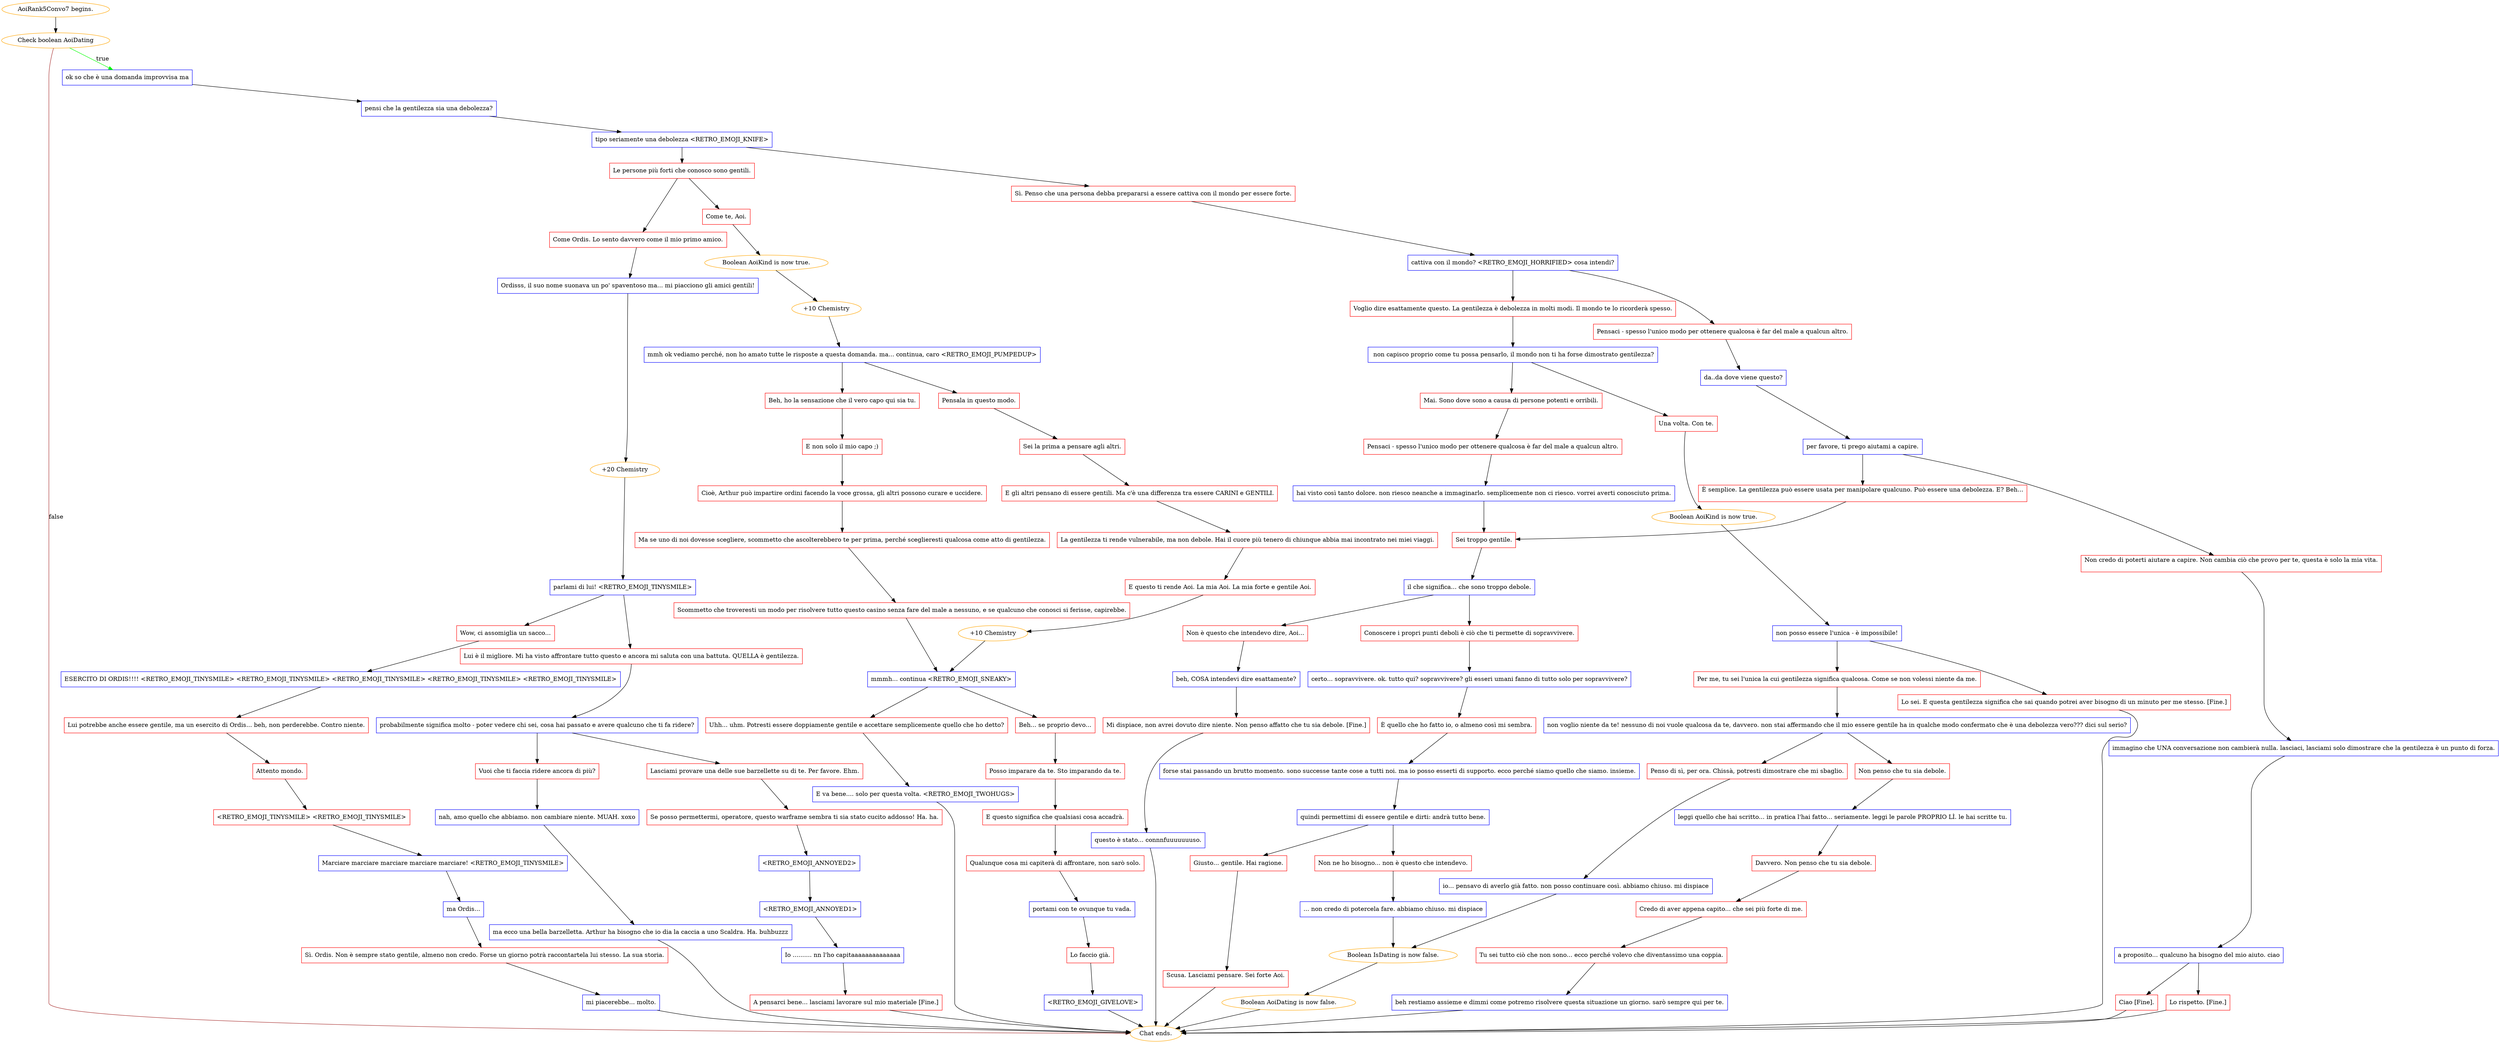 digraph {
	"AoiRank5Convo7 begins." [color=orange];
		"AoiRank5Convo7 begins." -> j2617805464;
	j2617805464 [label="Check boolean AoiDating",color=orange];
		j2617805464 -> j1392619073 [label=true,color=green];
		j2617805464 -> "Chat ends." [label=false,color=brown];
	j1392619073 [label="ok so che è una domanda improvvisa ma",shape=box,color=blue];
		j1392619073 -> j1554380199;
	"Chat ends." [color=orange];
	j1554380199 [label="pensi che la gentilezza sia una debolezza?",shape=box,color=blue];
		j1554380199 -> j2044274819;
	j2044274819 [label="tipo seriamente una debolezza <RETRO_EMOJI_KNIFE>",shape=box,color=blue];
		j2044274819 -> j2860586662;
		j2044274819 -> j1319228783;
	j2860586662 [label="Le persone più forti che conosco sono gentili.",shape=box,color=red];
		j2860586662 -> j486834576;
		j2860586662 -> j3099265560;
	j1319228783 [label="Sì. Penso che una persona debba prepararsi a essere cattiva con il mondo per essere forte.",shape=box,color=red];
		j1319228783 -> j1919122384;
	j486834576 [label="Come te, Aoi.",shape=box,color=red];
		j486834576 -> j3352282585;
	j3099265560 [label="Come Ordis. Lo sento davvero come il mio primo amico.",shape=box,color=red];
		j3099265560 -> j2309985486;
	j1919122384 [label="cattiva con il mondo? <RETRO_EMOJI_HORRIFIED> cosa intendi?",shape=box,color=blue];
		j1919122384 -> j2664010308;
		j1919122384 -> j3491582873;
	j3352282585 [label="Boolean AoiKind is now true.",color=orange];
		j3352282585 -> j2710167867;
	j2309985486 [label="Ordisss, il suo nome suonava un po' spaventoso ma... mi piacciono gli amici gentili!",shape=box,color=blue];
		j2309985486 -> j3684942460;
	j2664010308 [label="Voglio dire esattamente questo. La gentilezza è debolezza in molti modi. Il mondo te lo ricorderà spesso.",shape=box,color=red];
		j2664010308 -> j545162599;
	j3491582873 [label="Pensaci - spesso l'unico modo per ottenere qualcosa è far del male a qualcun altro.",shape=box,color=red];
		j3491582873 -> j1549702340;
	j2710167867 [label="+10 Chemistry",color=orange];
		j2710167867 -> j3117854027;
	j3684942460 [label="+20 Chemistry",color=orange];
		j3684942460 -> j3553293096;
	j545162599 [label=" non capisco proprio come tu possa pensarlo, il mondo non ti ha forse dimostrato gentilezza?",shape=box,color=blue];
		j545162599 -> j1133422012;
		j545162599 -> j2719350989;
	j1549702340 [label="da..da dove viene questo?",shape=box,color=blue];
		j1549702340 -> j2755917910;
	j3117854027 [label="mmh ok vediamo perché, non ho amato tutte le risposte a questa domanda. ma... continua, caro <RETRO_EMOJI_PUMPEDUP>",shape=box,color=blue];
		j3117854027 -> j1322247217;
		j3117854027 -> j766326250;
	j3553293096 [label="parlami di lui! <RETRO_EMOJI_TINYSMILE>",shape=box,color=blue];
		j3553293096 -> j1822237793;
		j3553293096 -> j3948345528;
	j1133422012 [label="Una volta. Con te.",shape=box,color=red];
		j1133422012 -> j3499708998;
	j2719350989 [label="Mai. Sono dove sono a causa di persone potenti e orribili.",shape=box,color=red];
		j2719350989 -> j3349351170;
	j2755917910 [label="per favore, ti prego aiutami a capire.",shape=box,color=blue];
		j2755917910 -> j1966367984;
		j2755917910 -> j3080112928;
	j1322247217 [label="Pensala in questo modo.",shape=box,color=red];
		j1322247217 -> j3116527892;
	j766326250 [label="Beh, ho la sensazione che il vero capo qui sia tu.",shape=box,color=red];
		j766326250 -> j725367015;
	j1822237793 [label="Wow, ci assomiglia un sacco...",shape=box,color=red];
		j1822237793 -> j3668498617;
	j3948345528 [label="Lui è il migliore. Mi ha visto affrontare tutto questo e ancora mi saluta con una battuta. QUELLA è gentilezza.",shape=box,color=red];
		j3948345528 -> j995066429;
	j3499708998 [label="Boolean AoiKind is now true.",color=orange];
		j3499708998 -> j1047306067;
	j3349351170 [label="Pensaci - spesso l'unico modo per ottenere qualcosa è far del male a qualcun altro.",shape=box,color=red];
		j3349351170 -> j1123851219;
	j1966367984 [label="È semplice. La gentilezza può essere usata per manipolare qualcuno. Può essere una debolezza. E? Beh...
",shape=box,color=red];
		j1966367984 -> j1472698308;
	j3080112928 [label="Non credo di poterti aiutare a capire. Non cambia ciò che provo per te, questa è solo la mia vita.
",shape=box,color=red];
		j3080112928 -> j3095935192;
	j3116527892 [label="Sei la prima a pensare agli altri.",shape=box,color=red];
		j3116527892 -> j3904863530;
	j725367015 [label="E non solo il mio capo ;)",shape=box,color=red];
		j725367015 -> j1618533528;
	j3668498617 [label="ESERCITO DI ORDIS!!!! <RETRO_EMOJI_TINYSMILE> <RETRO_EMOJI_TINYSMILE> <RETRO_EMOJI_TINYSMILE> <RETRO_EMOJI_TINYSMILE> <RETRO_EMOJI_TINYSMILE>",shape=box,color=blue];
		j3668498617 -> j3627172687;
	j995066429 [label="probabilmente significa molto - poter vedere chi sei, cosa hai passato e avere qualcuno che ti fa ridere?",shape=box,color=blue];
		j995066429 -> j1975432917;
		j995066429 -> j2941496776;
	j1047306067 [label="non posso essere l'unica - è impossibile!",shape=box,color=blue];
		j1047306067 -> j3943291105;
		j1047306067 -> j3965134703;
	j1123851219 [label="hai visto così tanto dolore. non riesco neanche a immaginarlo. semplicemente non ci riesco. vorrei averti conosciuto prima.",shape=box,color=blue];
		j1123851219 -> j1472698308;
	j1472698308 [label="Sei troppo gentile.",shape=box,color=red];
		j1472698308 -> j273808348;
	j3095935192 [label="immagino che UNA conversazione non cambierà nulla. lasciaci, lasciami solo dimostrare che la gentilezza è un punto di forza.",shape=box,color=blue];
		j3095935192 -> j66766727;
	j3904863530 [label="E gli altri pensano di essere gentili. Ma c'è una differenza tra essere CARINI e GENTILI.",shape=box,color=red];
		j3904863530 -> j817090883;
	j1618533528 [label="Cioè, Arthur può impartire ordini facendo la voce grossa, gli altri possono curare e uccidere.",shape=box,color=red];
		j1618533528 -> j769838525;
	j3627172687 [label="Lui potrebbe anche essere gentile, ma un esercito di Ordis... beh, non perderebbe. Contro niente.",shape=box,color=red];
		j3627172687 -> j4062782631;
	j1975432917 [label="Vuoi che ti faccia ridere ancora di più?",shape=box,color=red];
		j1975432917 -> j2617920757;
	j2941496776 [label="Lasciami provare una delle sue barzellette su di te. Per favore. Ehm.",shape=box,color=red];
		j2941496776 -> j1461062309;
	j3943291105 [label="Per me, tu sei l'unica la cui gentilezza significa qualcosa. Come se non volessi niente da me.",shape=box,color=red];
		j3943291105 -> j1481027603;
	j3965134703 [label="Lo sei. E questa gentilezza significa che sai quando potrei aver bisogno di un minuto per me stesso. [Fine.]",shape=box,color=red];
		j3965134703 -> "Chat ends.";
	j273808348 [label="il che significa... che sono troppo debole.",shape=box,color=blue];
		j273808348 -> j3228198550;
		j273808348 -> j155222218;
	j66766727 [label="a proposito... qualcuno ha bisogno del mio aiuto. ciao",shape=box,color=blue];
		j66766727 -> j731610256;
		j66766727 -> j3147263819;
	j817090883 [label="La gentilezza ti rende vulnerabile, ma non debole. Hai il cuore più tenero di chiunque abbia mai incontrato nei miei viaggi.",shape=box,color=red];
		j817090883 -> j104389593;
	j769838525 [label="Ma se uno di noi dovesse scegliere, scommetto che ascolterebbero te per prima, perché sceglieresti qualcosa come atto di gentilezza.",shape=box,color=red];
		j769838525 -> j2605454903;
	j4062782631 [label="Attento mondo.",shape=box,color=red];
		j4062782631 -> j2200809655;
	j2617920757 [label="nah, amo quello che abbiamo. non cambiare niente. MUAH. xoxo",shape=box,color=blue];
		j2617920757 -> j3687637964;
	j1461062309 [label="Se posso permettermi, operatore, questo warframe sembra ti sia stato cucito addosso! Ha. ha.",shape=box,color=red];
		j1461062309 -> j3104344577;
	j1481027603 [label="non voglio niente da te! nessuno di noi vuole qualcosa da te, davvero. non stai affermando che il mio essere gentile ha in qualche modo confermato che è una debolezza vero??? dici sul serio?",shape=box,color=blue];
		j1481027603 -> j3845606395;
		j1481027603 -> j868611057;
	j3228198550 [label="Non è questo che intendevo dire, Aoi...",shape=box,color=red];
		j3228198550 -> j967064629;
	j155222218 [label="Conoscere i propri punti deboli è ciò che ti permette di sopravvivere.",shape=box,color=red];
		j155222218 -> j2143990571;
	j731610256 [label="Lo rispetto. [Fine.]",shape=box,color=red];
		j731610256 -> "Chat ends.";
	j3147263819 [label="Ciao [Fine].",shape=box,color=red];
		j3147263819 -> "Chat ends.";
	j104389593 [label="E questo ti rende Aoi. La mia Aoi. La mia forte e gentile Aoi.",shape=box,color=red];
		j104389593 -> j3353793526;
	j2605454903 [label="Scommetto che troveresti un modo per risolvere tutto questo casino senza fare del male a nessuno, e se qualcuno che conosci si ferisse, capirebbe.",shape=box,color=red];
		j2605454903 -> j2398764176;
	j2200809655 [label="<RETRO_EMOJI_TINYSMILE> <RETRO_EMOJI_TINYSMILE>",shape=box,color=red];
		j2200809655 -> j353491694;
	j3687637964 [label="ma ecco una bella barzelletta. Arthur ha bisogno che io dia la caccia a uno Scaldra. Ha. buhbuzzz",shape=box,color=blue];
		j3687637964 -> "Chat ends.";
	j3104344577 [label="<RETRO_EMOJI_ANNOYED2>",shape=box,color=blue];
		j3104344577 -> j3091662515;
	j3845606395 [label="Penso di sì, per ora. Chissà, potresti dimostrare che mi sbaglio.",shape=box,color=red];
		j3845606395 -> j1564920591;
	j868611057 [label="Non penso che tu sia debole.",shape=box,color=red];
		j868611057 -> j2039000718;
	j967064629 [label="beh, COSA intendevi dire esattamente?",shape=box,color=blue];
		j967064629 -> j3021201184;
	j2143990571 [label="certo... sopravvivere. ok. tutto qui? sopravvivere? gli esseri umani fanno di tutto solo per sopravvivere?",shape=box,color=blue];
		j2143990571 -> j4113509396;
	j3353793526 [label="+10 Chemistry",color=orange];
		j3353793526 -> j2398764176;
	j2398764176 [label="mmmh... continua <RETRO_EMOJI_SNEAKY>",shape=box,color=blue];
		j2398764176 -> j1516911968;
		j2398764176 -> j516032580;
	j353491694 [label="Marciare marciare marciare marciare marciare! <RETRO_EMOJI_TINYSMILE>",shape=box,color=blue];
		j353491694 -> j2442973531;
	j3091662515 [label="<RETRO_EMOJI_ANNOYED1>",shape=box,color=blue];
		j3091662515 -> j120101032;
	j1564920591 [label="io... pensavo di averlo già fatto. non posso continuare così. abbiamo chiuso. mi dispiace",shape=box,color=blue];
		j1564920591 -> j2209722290;
	j2039000718 [label="leggi quello che hai scritto... in pratica l'hai fatto... seriamente. leggi le parole PROPRIO LÌ. le hai scritte tu.",shape=box,color=blue];
		j2039000718 -> j2460651996;
	j3021201184 [label="Mi dispiace, non avrei dovuto dire niente. Non penso affatto che tu sia debole. [Fine.]",shape=box,color=red];
		j3021201184 -> j2367953030;
	j4113509396 [label="È quello che ho fatto io, o almeno così mi sembra.",shape=box,color=red];
		j4113509396 -> j2134886961;
	j1516911968 [label="Uhh... uhm. Potresti essere doppiamente gentile e accettare semplicemente quello che ho detto?",shape=box,color=red];
		j1516911968 -> j1464183362;
	j516032580 [label="Beh... se proprio devo...",shape=box,color=red];
		j516032580 -> j868774130;
	j2442973531 [label="ma Ordis...",shape=box,color=blue];
		j2442973531 -> j3762513985;
	j120101032 [label="Io .......... nn l'ho capitaaaaaaaaaaaaaa",shape=box,color=blue];
		j120101032 -> j1687473051;
	j2209722290 [label="Boolean IsDating is now false.",color=orange];
		j2209722290 -> j1296492913;
	j2460651996 [label="Davvero. Non penso che tu sia debole.",shape=box,color=red];
		j2460651996 -> j3789498063;
	j2367953030 [label="questo è stato... connnfuuuuuuuso.",shape=box,color=blue];
		j2367953030 -> "Chat ends.";
	j2134886961 [label="forse stai passando un brutto momento. sono successe tante cose a tutti noi. ma io posso esserti di supporto. ecco perché siamo quello che siamo. insieme.",shape=box,color=blue];
		j2134886961 -> j3903260367;
	j1464183362 [label="E va bene.... solo per questa volta. <RETRO_EMOJI_TWOHUGS>",shape=box,color=blue];
		j1464183362 -> "Chat ends.";
	j868774130 [label="Posso imparare da te. Sto imparando da te.",shape=box,color=red];
		j868774130 -> j117268108;
	j3762513985 [label="Sì. Ordis. Non è sempre stato gentile, almeno non credo. Forse un giorno potrà raccontartela lui stesso. La sua storia.",shape=box,color=red];
		j3762513985 -> j34806104;
	j1687473051 [label="A pensarci bene... lasciami lavorare sul mio materiale [Fine.]",shape=box,color=red];
		j1687473051 -> "Chat ends.";
	j1296492913 [label="Boolean AoiDating is now false.",color=orange];
		j1296492913 -> "Chat ends.";
	j3789498063 [label="Credo di aver appena capito... che sei più forte di me.",shape=box,color=red];
		j3789498063 -> j2863332559;
	j3903260367 [label="quindi permettimi di essere gentile e dirti: andrà tutto bene.",shape=box,color=blue];
		j3903260367 -> j3044875849;
		j3903260367 -> j2683009238;
	j117268108 [label="E questo significa che qualsiasi cosa accadrà.",shape=box,color=red];
		j117268108 -> j1093805506;
	j34806104 [label="mi piacerebbe... molto.",shape=box,color=blue];
		j34806104 -> "Chat ends.";
	j2863332559 [label="Tu sei tutto ciò che non sono... ecco perché volevo che diventassimo una coppia.",shape=box,color=red];
		j2863332559 -> j1611413034;
	j3044875849 [label="Giusto... gentile. Hai ragione.",shape=box,color=red];
		j3044875849 -> j1751536735;
	j2683009238 [label="Non ne ho bisogno... non è questo che intendevo.",shape=box,color=red];
		j2683009238 -> j3762612564;
	j1093805506 [label="Qualunque cosa mi capiterà di affrontare, non sarò solo.",shape=box,color=red];
		j1093805506 -> j3001232219;
	j1611413034 [label="beh restiamo assieme e dimmi come potremo risolvere questa situazione un giorno. sarò sempre qui per te.",shape=box,color=blue];
		j1611413034 -> "Chat ends.";
	j1751536735 [label="Scusa. Lasciami pensare. Sei forte Aoi.
",shape=box,color=red];
		j1751536735 -> "Chat ends.";
	j3762612564 [label="... non credo di potercela fare. abbiamo chiuso. mi dispiace",shape=box,color=blue];
		j3762612564 -> j2209722290;
	j3001232219 [label="portami con te ovunque tu vada.",shape=box,color=blue];
		j3001232219 -> j35701868;
	j35701868 [label="Lo faccio già.",shape=box,color=red];
		j35701868 -> j3455463371;
	j3455463371 [label="<RETRO_EMOJI_GIVELOVE>",shape=box,color=blue];
		j3455463371 -> "Chat ends.";
}